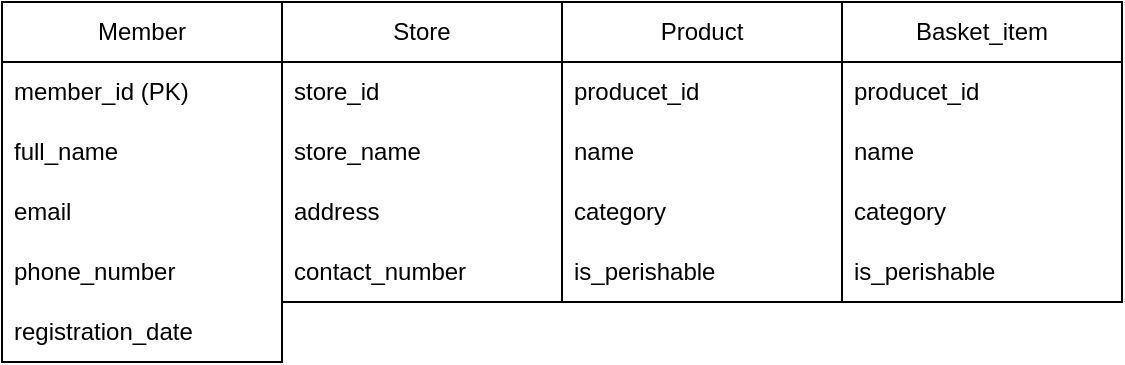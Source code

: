 <mxfile version="28.2.5">
  <diagram name="Page-1" id="laOynzhPpjdmW-CdgGyL">
    <mxGraphModel dx="903" dy="360" grid="1" gridSize="10" guides="1" tooltips="1" connect="1" arrows="1" fold="1" page="1" pageScale="1" pageWidth="1169" pageHeight="827" math="0" shadow="0">
      <root>
        <mxCell id="0" />
        <mxCell id="1" parent="0" />
        <mxCell id="v90WLhtirhXJfasFhO05-21" value="Member" style="swimlane;fontStyle=0;childLayout=stackLayout;horizontal=1;startSize=30;horizontalStack=0;resizeParent=1;resizeParentMax=0;resizeLast=0;collapsible=1;marginBottom=0;whiteSpace=wrap;html=1;" vertex="1" parent="1">
          <mxGeometry width="140" height="180" as="geometry" />
        </mxCell>
        <mxCell id="v90WLhtirhXJfasFhO05-22" value="member_id (PK)" style="text;strokeColor=none;fillColor=none;align=left;verticalAlign=middle;spacingLeft=4;spacingRight=4;overflow=hidden;points=[[0,0.5],[1,0.5]];portConstraint=eastwest;rotatable=0;whiteSpace=wrap;html=1;" vertex="1" parent="v90WLhtirhXJfasFhO05-21">
          <mxGeometry y="30" width="140" height="30" as="geometry" />
        </mxCell>
        <mxCell id="v90WLhtirhXJfasFhO05-23" value="full_name" style="text;strokeColor=none;fillColor=none;align=left;verticalAlign=middle;spacingLeft=4;spacingRight=4;overflow=hidden;points=[[0,0.5],[1,0.5]];portConstraint=eastwest;rotatable=0;whiteSpace=wrap;html=1;" vertex="1" parent="v90WLhtirhXJfasFhO05-21">
          <mxGeometry y="60" width="140" height="30" as="geometry" />
        </mxCell>
        <mxCell id="v90WLhtirhXJfasFhO05-25" value="email" style="text;strokeColor=none;fillColor=none;align=left;verticalAlign=middle;spacingLeft=4;spacingRight=4;overflow=hidden;points=[[0,0.5],[1,0.5]];portConstraint=eastwest;rotatable=0;whiteSpace=wrap;html=1;" vertex="1" parent="v90WLhtirhXJfasFhO05-21">
          <mxGeometry y="90" width="140" height="30" as="geometry" />
        </mxCell>
        <mxCell id="v90WLhtirhXJfasFhO05-26" value="phone_number" style="text;strokeColor=none;fillColor=none;align=left;verticalAlign=middle;spacingLeft=4;spacingRight=4;overflow=hidden;points=[[0,0.5],[1,0.5]];portConstraint=eastwest;rotatable=0;whiteSpace=wrap;html=1;" vertex="1" parent="v90WLhtirhXJfasFhO05-21">
          <mxGeometry y="120" width="140" height="30" as="geometry" />
        </mxCell>
        <mxCell id="v90WLhtirhXJfasFhO05-28" value="registration_date" style="text;strokeColor=none;fillColor=none;align=left;verticalAlign=middle;spacingLeft=4;spacingRight=4;overflow=hidden;points=[[0,0.5],[1,0.5]];portConstraint=eastwest;rotatable=0;whiteSpace=wrap;html=1;" vertex="1" parent="v90WLhtirhXJfasFhO05-21">
          <mxGeometry y="150" width="140" height="30" as="geometry" />
        </mxCell>
        <mxCell id="v90WLhtirhXJfasFhO05-29" value="Store" style="swimlane;fontStyle=0;childLayout=stackLayout;horizontal=1;startSize=30;horizontalStack=0;resizeParent=1;resizeParentMax=0;resizeLast=0;collapsible=1;marginBottom=0;whiteSpace=wrap;html=1;" vertex="1" parent="1">
          <mxGeometry x="140" width="140" height="150" as="geometry" />
        </mxCell>
        <mxCell id="v90WLhtirhXJfasFhO05-30" value="store_id" style="text;strokeColor=none;fillColor=none;align=left;verticalAlign=middle;spacingLeft=4;spacingRight=4;overflow=hidden;points=[[0,0.5],[1,0.5]];portConstraint=eastwest;rotatable=0;whiteSpace=wrap;html=1;" vertex="1" parent="v90WLhtirhXJfasFhO05-29">
          <mxGeometry y="30" width="140" height="30" as="geometry" />
        </mxCell>
        <mxCell id="v90WLhtirhXJfasFhO05-31" value="store_name" style="text;strokeColor=none;fillColor=none;align=left;verticalAlign=middle;spacingLeft=4;spacingRight=4;overflow=hidden;points=[[0,0.5],[1,0.5]];portConstraint=eastwest;rotatable=0;whiteSpace=wrap;html=1;" vertex="1" parent="v90WLhtirhXJfasFhO05-29">
          <mxGeometry y="60" width="140" height="30" as="geometry" />
        </mxCell>
        <mxCell id="v90WLhtirhXJfasFhO05-32" value="address" style="text;strokeColor=none;fillColor=none;align=left;verticalAlign=middle;spacingLeft=4;spacingRight=4;overflow=hidden;points=[[0,0.5],[1,0.5]];portConstraint=eastwest;rotatable=0;whiteSpace=wrap;html=1;" vertex="1" parent="v90WLhtirhXJfasFhO05-29">
          <mxGeometry y="90" width="140" height="30" as="geometry" />
        </mxCell>
        <mxCell id="v90WLhtirhXJfasFhO05-33" value="contact_number" style="text;strokeColor=none;fillColor=none;align=left;verticalAlign=middle;spacingLeft=4;spacingRight=4;overflow=hidden;points=[[0,0.5],[1,0.5]];portConstraint=eastwest;rotatable=0;whiteSpace=wrap;html=1;" vertex="1" parent="v90WLhtirhXJfasFhO05-29">
          <mxGeometry y="120" width="140" height="30" as="geometry" />
        </mxCell>
        <mxCell id="v90WLhtirhXJfasFhO05-34" value="Product" style="swimlane;fontStyle=0;childLayout=stackLayout;horizontal=1;startSize=30;horizontalStack=0;resizeParent=1;resizeParentMax=0;resizeLast=0;collapsible=1;marginBottom=0;whiteSpace=wrap;html=1;" vertex="1" parent="1">
          <mxGeometry x="280" width="140" height="150" as="geometry" />
        </mxCell>
        <mxCell id="v90WLhtirhXJfasFhO05-35" value="producet_id" style="text;strokeColor=none;fillColor=none;align=left;verticalAlign=middle;spacingLeft=4;spacingRight=4;overflow=hidden;points=[[0,0.5],[1,0.5]];portConstraint=eastwest;rotatable=0;whiteSpace=wrap;html=1;" vertex="1" parent="v90WLhtirhXJfasFhO05-34">
          <mxGeometry y="30" width="140" height="30" as="geometry" />
        </mxCell>
        <mxCell id="v90WLhtirhXJfasFhO05-36" value="name" style="text;strokeColor=none;fillColor=none;align=left;verticalAlign=middle;spacingLeft=4;spacingRight=4;overflow=hidden;points=[[0,0.5],[1,0.5]];portConstraint=eastwest;rotatable=0;whiteSpace=wrap;html=1;" vertex="1" parent="v90WLhtirhXJfasFhO05-34">
          <mxGeometry y="60" width="140" height="30" as="geometry" />
        </mxCell>
        <mxCell id="v90WLhtirhXJfasFhO05-37" value="category" style="text;strokeColor=none;fillColor=none;align=left;verticalAlign=middle;spacingLeft=4;spacingRight=4;overflow=hidden;points=[[0,0.5],[1,0.5]];portConstraint=eastwest;rotatable=0;whiteSpace=wrap;html=1;" vertex="1" parent="v90WLhtirhXJfasFhO05-34">
          <mxGeometry y="90" width="140" height="30" as="geometry" />
        </mxCell>
        <mxCell id="v90WLhtirhXJfasFhO05-38" value="is_perishable" style="text;strokeColor=none;fillColor=none;align=left;verticalAlign=middle;spacingLeft=4;spacingRight=4;overflow=hidden;points=[[0,0.5],[1,0.5]];portConstraint=eastwest;rotatable=0;whiteSpace=wrap;html=1;" vertex="1" parent="v90WLhtirhXJfasFhO05-34">
          <mxGeometry y="120" width="140" height="30" as="geometry" />
        </mxCell>
        <mxCell id="v90WLhtirhXJfasFhO05-39" value="Basket_item" style="swimlane;fontStyle=0;childLayout=stackLayout;horizontal=1;startSize=30;horizontalStack=0;resizeParent=1;resizeParentMax=0;resizeLast=0;collapsible=1;marginBottom=0;whiteSpace=wrap;html=1;" vertex="1" parent="1">
          <mxGeometry x="420" width="140" height="150" as="geometry" />
        </mxCell>
        <mxCell id="v90WLhtirhXJfasFhO05-40" value="producet_id" style="text;strokeColor=none;fillColor=none;align=left;verticalAlign=middle;spacingLeft=4;spacingRight=4;overflow=hidden;points=[[0,0.5],[1,0.5]];portConstraint=eastwest;rotatable=0;whiteSpace=wrap;html=1;" vertex="1" parent="v90WLhtirhXJfasFhO05-39">
          <mxGeometry y="30" width="140" height="30" as="geometry" />
        </mxCell>
        <mxCell id="v90WLhtirhXJfasFhO05-41" value="name" style="text;strokeColor=none;fillColor=none;align=left;verticalAlign=middle;spacingLeft=4;spacingRight=4;overflow=hidden;points=[[0,0.5],[1,0.5]];portConstraint=eastwest;rotatable=0;whiteSpace=wrap;html=1;" vertex="1" parent="v90WLhtirhXJfasFhO05-39">
          <mxGeometry y="60" width="140" height="30" as="geometry" />
        </mxCell>
        <mxCell id="v90WLhtirhXJfasFhO05-42" value="category" style="text;strokeColor=none;fillColor=none;align=left;verticalAlign=middle;spacingLeft=4;spacingRight=4;overflow=hidden;points=[[0,0.5],[1,0.5]];portConstraint=eastwest;rotatable=0;whiteSpace=wrap;html=1;" vertex="1" parent="v90WLhtirhXJfasFhO05-39">
          <mxGeometry y="90" width="140" height="30" as="geometry" />
        </mxCell>
        <mxCell id="v90WLhtirhXJfasFhO05-43" value="is_perishable" style="text;strokeColor=none;fillColor=none;align=left;verticalAlign=middle;spacingLeft=4;spacingRight=4;overflow=hidden;points=[[0,0.5],[1,0.5]];portConstraint=eastwest;rotatable=0;whiteSpace=wrap;html=1;" vertex="1" parent="v90WLhtirhXJfasFhO05-39">
          <mxGeometry y="120" width="140" height="30" as="geometry" />
        </mxCell>
      </root>
    </mxGraphModel>
  </diagram>
</mxfile>
